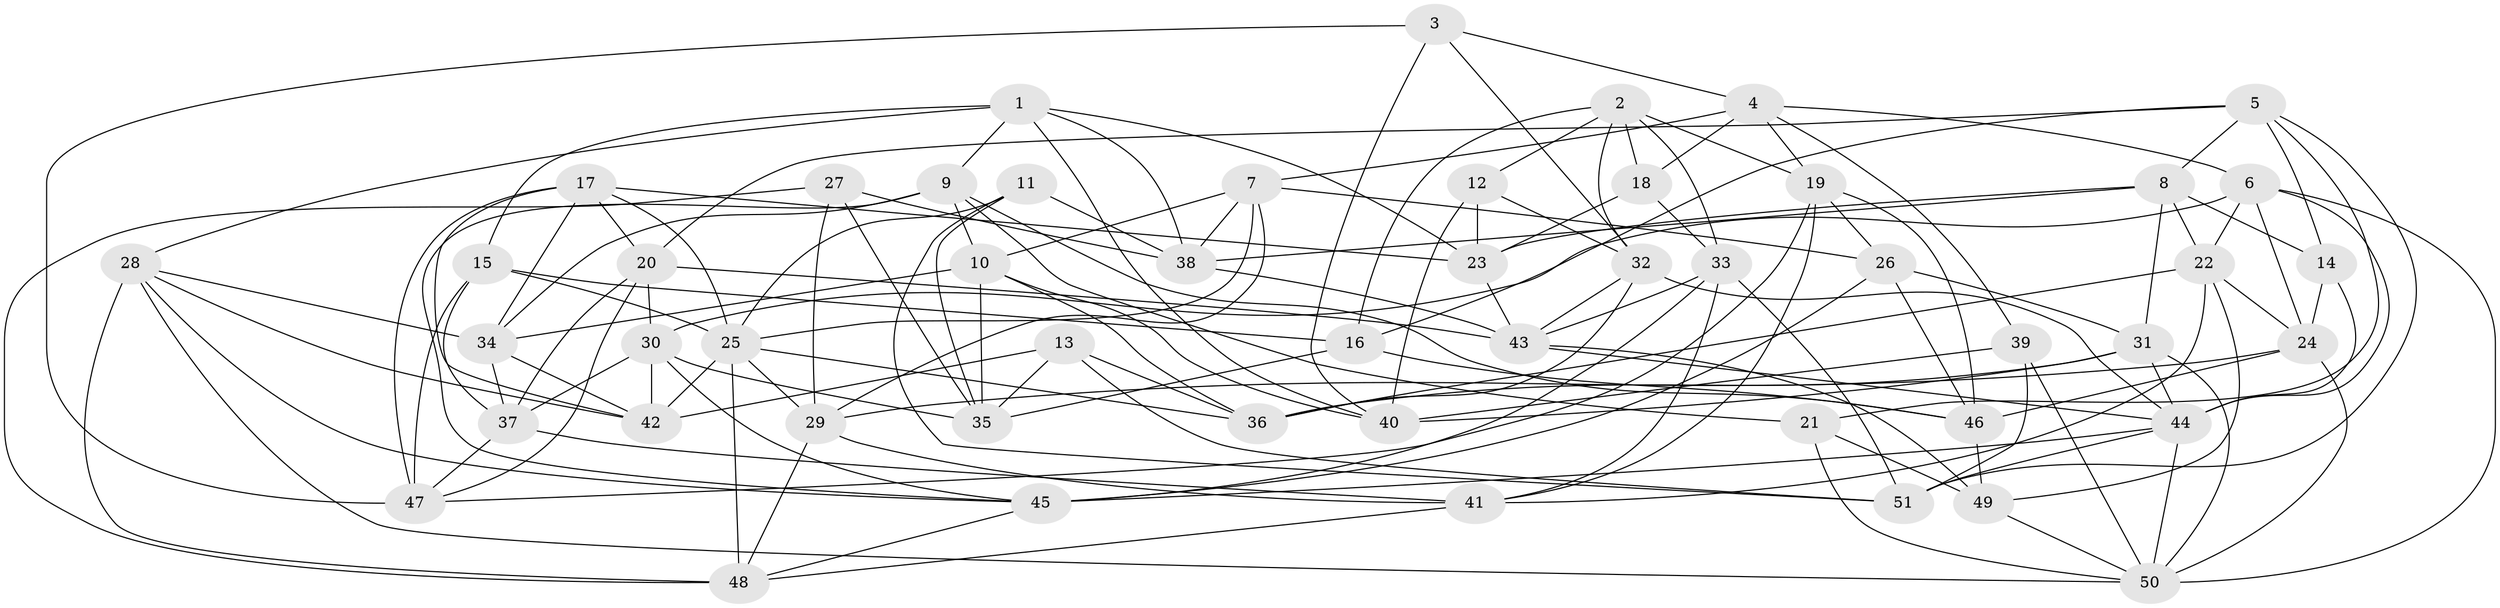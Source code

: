 // original degree distribution, {4: 1.0}
// Generated by graph-tools (version 1.1) at 2025/50/03/09/25 03:50:48]
// undirected, 51 vertices, 146 edges
graph export_dot {
graph [start="1"]
  node [color=gray90,style=filled];
  1;
  2;
  3;
  4;
  5;
  6;
  7;
  8;
  9;
  10;
  11;
  12;
  13;
  14;
  15;
  16;
  17;
  18;
  19;
  20;
  21;
  22;
  23;
  24;
  25;
  26;
  27;
  28;
  29;
  30;
  31;
  32;
  33;
  34;
  35;
  36;
  37;
  38;
  39;
  40;
  41;
  42;
  43;
  44;
  45;
  46;
  47;
  48;
  49;
  50;
  51;
  1 -- 9 [weight=1.0];
  1 -- 15 [weight=1.0];
  1 -- 23 [weight=1.0];
  1 -- 28 [weight=1.0];
  1 -- 38 [weight=1.0];
  1 -- 40 [weight=1.0];
  2 -- 12 [weight=1.0];
  2 -- 16 [weight=1.0];
  2 -- 18 [weight=1.0];
  2 -- 19 [weight=1.0];
  2 -- 32 [weight=1.0];
  2 -- 33 [weight=1.0];
  3 -- 4 [weight=1.0];
  3 -- 32 [weight=1.0];
  3 -- 40 [weight=1.0];
  3 -- 47 [weight=1.0];
  4 -- 6 [weight=1.0];
  4 -- 7 [weight=1.0];
  4 -- 18 [weight=1.0];
  4 -- 19 [weight=1.0];
  4 -- 39 [weight=1.0];
  5 -- 8 [weight=1.0];
  5 -- 14 [weight=1.0];
  5 -- 16 [weight=1.0];
  5 -- 20 [weight=1.0];
  5 -- 21 [weight=1.0];
  5 -- 51 [weight=1.0];
  6 -- 22 [weight=1.0];
  6 -- 24 [weight=1.0];
  6 -- 30 [weight=1.0];
  6 -- 44 [weight=1.0];
  6 -- 50 [weight=1.0];
  7 -- 10 [weight=1.0];
  7 -- 25 [weight=1.0];
  7 -- 26 [weight=1.0];
  7 -- 29 [weight=1.0];
  7 -- 38 [weight=1.0];
  8 -- 14 [weight=1.0];
  8 -- 22 [weight=1.0];
  8 -- 23 [weight=1.0];
  8 -- 31 [weight=1.0];
  8 -- 38 [weight=1.0];
  9 -- 10 [weight=1.0];
  9 -- 21 [weight=1.0];
  9 -- 34 [weight=1.0];
  9 -- 45 [weight=1.0];
  9 -- 46 [weight=1.0];
  10 -- 34 [weight=1.0];
  10 -- 35 [weight=1.0];
  10 -- 36 [weight=1.0];
  10 -- 40 [weight=1.0];
  11 -- 25 [weight=1.0];
  11 -- 35 [weight=1.0];
  11 -- 38 [weight=1.0];
  11 -- 51 [weight=1.0];
  12 -- 23 [weight=1.0];
  12 -- 32 [weight=1.0];
  12 -- 40 [weight=1.0];
  13 -- 35 [weight=1.0];
  13 -- 36 [weight=1.0];
  13 -- 42 [weight=1.0];
  13 -- 51 [weight=1.0];
  14 -- 24 [weight=1.0];
  14 -- 44 [weight=1.0];
  15 -- 16 [weight=2.0];
  15 -- 25 [weight=1.0];
  15 -- 37 [weight=1.0];
  15 -- 47 [weight=1.0];
  16 -- 35 [weight=1.0];
  16 -- 46 [weight=1.0];
  17 -- 20 [weight=1.0];
  17 -- 23 [weight=1.0];
  17 -- 25 [weight=1.0];
  17 -- 34 [weight=1.0];
  17 -- 42 [weight=1.0];
  17 -- 47 [weight=1.0];
  18 -- 23 [weight=1.0];
  18 -- 33 [weight=1.0];
  19 -- 26 [weight=1.0];
  19 -- 41 [weight=1.0];
  19 -- 46 [weight=1.0];
  19 -- 47 [weight=1.0];
  20 -- 30 [weight=1.0];
  20 -- 37 [weight=1.0];
  20 -- 43 [weight=1.0];
  20 -- 47 [weight=1.0];
  21 -- 49 [weight=1.0];
  21 -- 50 [weight=1.0];
  22 -- 24 [weight=1.0];
  22 -- 36 [weight=1.0];
  22 -- 41 [weight=1.0];
  22 -- 49 [weight=1.0];
  23 -- 43 [weight=1.0];
  24 -- 29 [weight=1.0];
  24 -- 46 [weight=1.0];
  24 -- 50 [weight=1.0];
  25 -- 29 [weight=1.0];
  25 -- 36 [weight=1.0];
  25 -- 42 [weight=1.0];
  25 -- 48 [weight=1.0];
  26 -- 31 [weight=1.0];
  26 -- 45 [weight=2.0];
  26 -- 46 [weight=1.0];
  27 -- 29 [weight=1.0];
  27 -- 35 [weight=1.0];
  27 -- 38 [weight=1.0];
  27 -- 48 [weight=1.0];
  28 -- 34 [weight=1.0];
  28 -- 42 [weight=1.0];
  28 -- 45 [weight=1.0];
  28 -- 48 [weight=1.0];
  28 -- 50 [weight=1.0];
  29 -- 41 [weight=1.0];
  29 -- 48 [weight=1.0];
  30 -- 35 [weight=1.0];
  30 -- 37 [weight=1.0];
  30 -- 42 [weight=1.0];
  30 -- 45 [weight=1.0];
  31 -- 36 [weight=1.0];
  31 -- 40 [weight=1.0];
  31 -- 44 [weight=1.0];
  31 -- 50 [weight=1.0];
  32 -- 36 [weight=1.0];
  32 -- 43 [weight=1.0];
  32 -- 44 [weight=1.0];
  33 -- 41 [weight=1.0];
  33 -- 43 [weight=1.0];
  33 -- 45 [weight=1.0];
  33 -- 51 [weight=1.0];
  34 -- 37 [weight=1.0];
  34 -- 42 [weight=1.0];
  37 -- 41 [weight=1.0];
  37 -- 47 [weight=1.0];
  38 -- 43 [weight=1.0];
  39 -- 40 [weight=1.0];
  39 -- 50 [weight=1.0];
  39 -- 51 [weight=1.0];
  41 -- 48 [weight=1.0];
  43 -- 44 [weight=1.0];
  43 -- 49 [weight=2.0];
  44 -- 45 [weight=1.0];
  44 -- 50 [weight=1.0];
  44 -- 51 [weight=1.0];
  45 -- 48 [weight=1.0];
  46 -- 49 [weight=1.0];
  49 -- 50 [weight=1.0];
}
